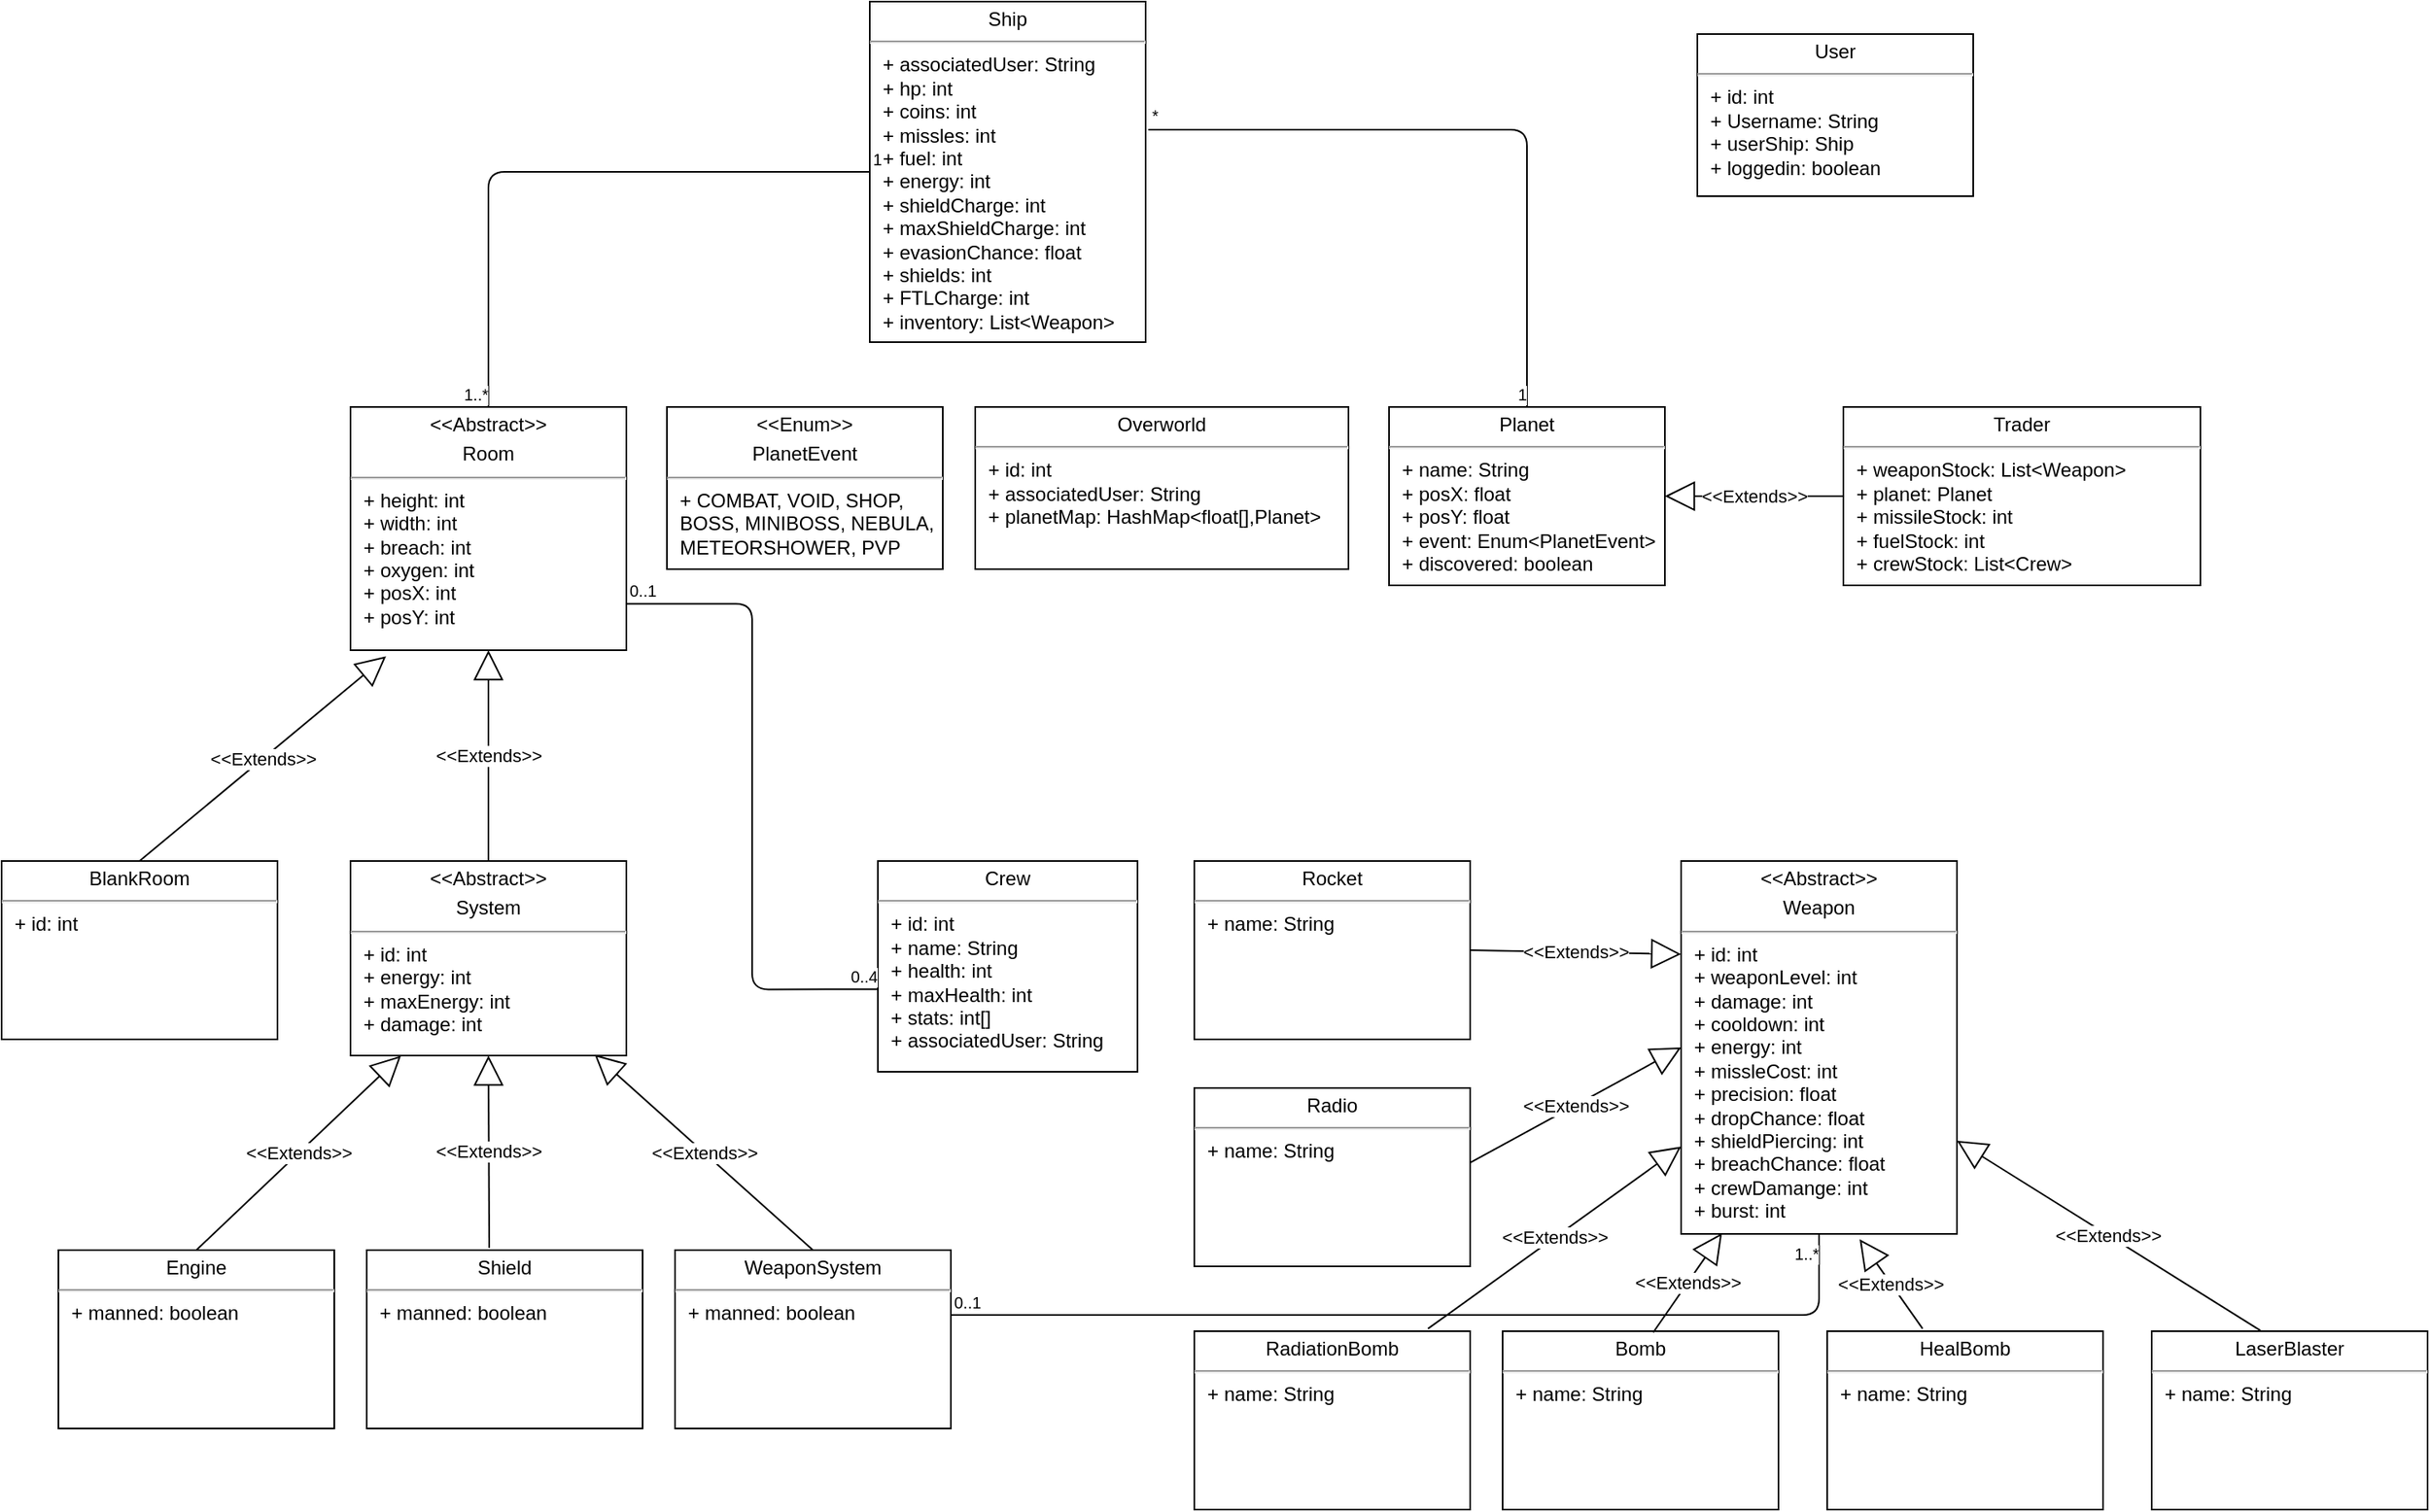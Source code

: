 <mxfile version="13.1.8" type="device"><diagram id="eSud1R6gVXv-HQVYPhv1" name="Page-1"><mxGraphModel dx="2276" dy="3105" grid="1" gridSize="10" guides="1" tooltips="1" connect="1" arrows="1" fold="1" page="1" pageScale="1" pageWidth="850" pageHeight="1100" math="0" shadow="0"><root><mxCell id="0"/><mxCell id="1" parent="0"/><mxCell id="oPgvKqc4XDpMXUAeCxK1-8" value="&lt;p style=&quot;margin: 4px 0px 0px ; text-align: center&quot;&gt;Crew&lt;/p&gt;&lt;hr&gt;&lt;p style=&quot;margin: 0px ; margin-left: 8px&quot;&gt;+ id: int&lt;/p&gt;&lt;p style=&quot;margin: 0px ; margin-left: 8px&quot;&gt;+ name: String&lt;/p&gt;&lt;p style=&quot;margin: 0px ; margin-left: 8px&quot;&gt;+ health: int&lt;/p&gt;&lt;p style=&quot;margin: 0px ; margin-left: 8px&quot;&gt;+ maxHealth: int&lt;/p&gt;&lt;p style=&quot;margin: 0px ; margin-left: 8px&quot;&gt;+ stats: int[]&lt;/p&gt;&lt;p style=&quot;margin: 0px ; margin-left: 8px&quot;&gt;+ associatedUser: String&lt;/p&gt;" style="verticalAlign=top;align=left;overflow=fill;fontSize=12;fontFamily=Helvetica;html=1;" parent="1" vertex="1"><mxGeometry x="345" y="-810" width="160" height="130" as="geometry"/></mxCell><mxCell id="oPgvKqc4XDpMXUAeCxK1-9" value="&lt;p style=&quot;margin: 4px 0px 0px ; text-align: center&quot;&gt;Overworld&lt;/p&gt;&lt;hr&gt;&lt;p style=&quot;margin: 0px ; margin-left: 8px&quot;&gt;+ id: int&lt;/p&gt;&lt;p style=&quot;margin: 0px ; margin-left: 8px&quot;&gt;+ associatedUser: String&lt;/p&gt;&lt;p style=&quot;margin: 0px ; margin-left: 8px&quot;&gt;+ planetMap: HashMap&amp;lt;float[],Planet&amp;gt;&lt;/p&gt;" style="verticalAlign=top;align=left;overflow=fill;fontSize=12;fontFamily=Helvetica;html=1;" parent="1" vertex="1"><mxGeometry x="405" y="-1090" width="230" height="100" as="geometry"/></mxCell><mxCell id="oPgvKqc4XDpMXUAeCxK1-11" value="&lt;p style=&quot;margin: 4px 0px 0px ; text-align: center&quot;&gt;Planet&lt;/p&gt;&lt;hr&gt;&lt;p style=&quot;margin: 0px ; margin-left: 8px&quot;&gt;+ name: String&lt;/p&gt;&lt;p style=&quot;margin: 0px ; margin-left: 8px&quot;&gt;+ posX: float&lt;/p&gt;&lt;p style=&quot;margin: 0px ; margin-left: 8px&quot;&gt;+ posY: float&lt;/p&gt;&lt;p style=&quot;margin: 0px ; margin-left: 8px&quot;&gt;+ event: Enum&amp;lt;PlanetEvent&amp;gt;&lt;/p&gt;&lt;p style=&quot;margin: 0px ; margin-left: 8px&quot;&gt;+ discovered: boolean&lt;/p&gt;&lt;p style=&quot;margin: 0px ; margin-left: 8px&quot;&gt;&lt;br&gt;&lt;/p&gt;" style="verticalAlign=top;align=left;overflow=fill;fontSize=12;fontFamily=Helvetica;html=1;" parent="1" vertex="1"><mxGeometry x="660" y="-1090" width="170" height="110" as="geometry"/></mxCell><mxCell id="oPgvKqc4XDpMXUAeCxK1-12" value="&lt;p style=&quot;margin: 4px 0px 0px ; text-align: center&quot;&gt;&amp;lt;&amp;lt;Enum&amp;gt;&amp;gt;&lt;/p&gt;&lt;p style=&quot;margin: 4px 0px 0px ; text-align: center&quot;&gt;PlanetEvent&lt;/p&gt;&lt;hr&gt;&lt;p style=&quot;margin: 0px ; margin-left: 8px&quot;&gt;+ COMBAT, VOID, SHOP,&lt;/p&gt;&lt;p style=&quot;margin: 0px ; margin-left: 8px&quot;&gt;BOSS, MINIBOSS, NEBULA,&lt;/p&gt;&lt;p style=&quot;margin: 0px ; margin-left: 8px&quot;&gt;METEORSHOWER, PVP&lt;/p&gt;" style="verticalAlign=top;align=left;overflow=fill;fontSize=12;fontFamily=Helvetica;html=1;" parent="1" vertex="1"><mxGeometry x="215" y="-1090" width="170" height="100" as="geometry"/></mxCell><mxCell id="oPgvKqc4XDpMXUAeCxK1-13" value="&lt;p style=&quot;margin: 4px 0px 0px ; text-align: center&quot;&gt;Trader&lt;/p&gt;&lt;hr&gt;&lt;p style=&quot;margin: 0px ; margin-left: 8px&quot;&gt;+ weaponStock: List&amp;lt;Weapon&amp;gt;&lt;/p&gt;&lt;p style=&quot;margin: 0px ; margin-left: 8px&quot;&gt;+ planet: Planet&lt;/p&gt;&lt;p style=&quot;margin: 0px ; margin-left: 8px&quot;&gt;+ missileStock: int&lt;/p&gt;&lt;p style=&quot;margin: 0px ; margin-left: 8px&quot;&gt;+ fuelStock: int&lt;/p&gt;&lt;p style=&quot;margin: 0px ; margin-left: 8px&quot;&gt;+ crewStock: List&amp;lt;Crew&amp;gt;&lt;/p&gt;" style="verticalAlign=top;align=left;overflow=fill;fontSize=12;fontFamily=Helvetica;html=1;" parent="1" vertex="1"><mxGeometry x="940" y="-1090" width="220" height="110" as="geometry"/></mxCell><mxCell id="oPgvKqc4XDpMXUAeCxK1-14" value="&amp;lt;&amp;lt;Extends&amp;gt;&amp;gt;" style="endArrow=block;endSize=16;endFill=0;html=1;exitX=0;exitY=0.5;exitDx=0;exitDy=0;" parent="1" source="oPgvKqc4XDpMXUAeCxK1-13" target="oPgvKqc4XDpMXUAeCxK1-11" edge="1"><mxGeometry width="160" relative="1" as="geometry"><mxPoint x="160" as="sourcePoint"/><mxPoint x="320" as="targetPoint"/></mxGeometry></mxCell><mxCell id="oPgvKqc4XDpMXUAeCxK1-16" value="&lt;p style=&quot;margin: 4px 0px 0px ; text-align: center&quot;&gt;Engine&lt;/p&gt;&lt;hr&gt;&lt;p style=&quot;margin: 0px ; margin-left: 8px&quot;&gt;+ manned: boolean&lt;/p&gt;&lt;p style=&quot;margin: 0px ; margin-left: 8px&quot;&gt;&lt;br&gt;&lt;/p&gt;" style="verticalAlign=top;align=left;overflow=fill;fontSize=12;fontFamily=Helvetica;html=1;" parent="1" vertex="1"><mxGeometry x="-160" y="-570" width="170" height="110" as="geometry"/></mxCell><mxCell id="oPgvKqc4XDpMXUAeCxK1-17" value="&lt;p style=&quot;margin: 4px 0px 0px ; text-align: center&quot;&gt;Shield&lt;/p&gt;&lt;hr&gt;&lt;p style=&quot;margin: 0px ; margin-left: 8px&quot;&gt;+ manned: boolean&lt;/p&gt;&lt;p style=&quot;margin: 0px ; margin-left: 8px&quot;&gt;&lt;br&gt;&lt;/p&gt;" style="verticalAlign=top;align=left;overflow=fill;fontSize=12;fontFamily=Helvetica;html=1;" parent="1" vertex="1"><mxGeometry x="30" y="-570" width="170" height="110" as="geometry"/></mxCell><mxCell id="oPgvKqc4XDpMXUAeCxK1-18" value="&lt;p style=&quot;margin: 4px 0px 0px ; text-align: center&quot;&gt;WeaponSystem&lt;/p&gt;&lt;hr&gt;&lt;p style=&quot;margin: 0px ; margin-left: 8px&quot;&gt;+ manned: boolean&lt;/p&gt;&lt;p style=&quot;margin: 0px ; margin-left: 8px&quot;&gt;&lt;br&gt;&lt;/p&gt;" style="verticalAlign=top;align=left;overflow=fill;fontSize=12;fontFamily=Helvetica;html=1;" parent="1" vertex="1"><mxGeometry x="220" y="-570" width="170" height="110" as="geometry"/></mxCell><mxCell id="oPgvKqc4XDpMXUAeCxK1-19" value="&lt;p style=&quot;margin: 4px 0px 0px ; text-align: center&quot;&gt;&amp;lt;&amp;lt;Abstract&amp;gt;&amp;gt;&lt;/p&gt;&lt;p style=&quot;margin: 4px 0px 0px ; text-align: center&quot;&gt;System&lt;/p&gt;&lt;hr&gt;&lt;p style=&quot;margin: 0px ; margin-left: 8px&quot;&gt;+ id: int&lt;/p&gt;&lt;p style=&quot;margin: 0px ; margin-left: 8px&quot;&gt;+ energy: int&lt;/p&gt;&lt;p style=&quot;margin: 0px ; margin-left: 8px&quot;&gt;+ maxEnergy: int&lt;/p&gt;&lt;p style=&quot;margin: 0px ; margin-left: 8px&quot;&gt;+ damage: int&lt;/p&gt;&lt;p style=&quot;margin: 0px ; margin-left: 8px&quot;&gt;&lt;br&gt;&lt;/p&gt;" style="verticalAlign=top;align=left;overflow=fill;fontSize=12;fontFamily=Helvetica;html=1;" parent="1" vertex="1"><mxGeometry x="20" y="-810" width="170" height="120" as="geometry"/></mxCell><mxCell id="oPgvKqc4XDpMXUAeCxK1-20" value="&amp;lt;&amp;lt;Extends&amp;gt;&amp;gt;" style="endArrow=block;endSize=16;endFill=0;html=1;exitX=0.444;exitY=-0.012;exitDx=0;exitDy=0;exitPerimeter=0;entryX=0.5;entryY=1;entryDx=0;entryDy=0;" parent="1" source="oPgvKqc4XDpMXUAeCxK1-17" target="oPgvKqc4XDpMXUAeCxK1-19" edge="1"><mxGeometry width="160" relative="1" as="geometry"><mxPoint x="90" y="-640" as="sourcePoint"/><mxPoint x="250" y="-640" as="targetPoint"/></mxGeometry></mxCell><mxCell id="oPgvKqc4XDpMXUAeCxK1-21" value="&amp;lt;&amp;lt;Extends&amp;gt;&amp;gt;" style="endArrow=block;endSize=16;endFill=0;html=1;exitX=0.5;exitY=0;exitDx=0;exitDy=0;entryX=0.183;entryY=1.001;entryDx=0;entryDy=0;entryPerimeter=0;" parent="1" source="oPgvKqc4XDpMXUAeCxK1-16" target="oPgvKqc4XDpMXUAeCxK1-19" edge="1"><mxGeometry width="160" relative="1" as="geometry"><mxPoint x="-100" y="-630" as="sourcePoint"/><mxPoint x="60" y="-630" as="targetPoint"/></mxGeometry></mxCell><mxCell id="oPgvKqc4XDpMXUAeCxK1-22" value="&amp;lt;&amp;lt;Extends&amp;gt;&amp;gt;" style="endArrow=block;endSize=16;endFill=0;html=1;exitX=0.5;exitY=0;exitDx=0;exitDy=0;entryX=0.885;entryY=0.995;entryDx=0;entryDy=0;entryPerimeter=0;" parent="1" source="oPgvKqc4XDpMXUAeCxK1-18" target="oPgvKqc4XDpMXUAeCxK1-19" edge="1"><mxGeometry width="160" relative="1" as="geometry"><mxPoint x="300" y="-660" as="sourcePoint"/><mxPoint x="460" y="-660" as="targetPoint"/></mxGeometry></mxCell><mxCell id="oPgvKqc4XDpMXUAeCxK1-23" value="&lt;p style=&quot;margin: 4px 0px 0px ; text-align: center&quot;&gt;&amp;lt;&amp;lt;Abstract&amp;gt;&amp;gt;&lt;/p&gt;&lt;p style=&quot;margin: 4px 0px 0px ; text-align: center&quot;&gt;Room&lt;/p&gt;&lt;hr&gt;&lt;p style=&quot;margin: 0px ; margin-left: 8px&quot;&gt;+ height: int&lt;/p&gt;&lt;p style=&quot;margin: 0px ; margin-left: 8px&quot;&gt;+ width: int&lt;/p&gt;&lt;p style=&quot;margin: 0px ; margin-left: 8px&quot;&gt;+ breach: int&lt;/p&gt;&lt;p style=&quot;margin: 0px ; margin-left: 8px&quot;&gt;+ oxygen: int&lt;/p&gt;&lt;p style=&quot;margin: 0px ; margin-left: 8px&quot;&gt;+ posX: int&lt;/p&gt;&lt;p style=&quot;margin: 0px ; margin-left: 8px&quot;&gt;+ posY: int&lt;/p&gt;" style="verticalAlign=top;align=left;overflow=fill;fontSize=12;fontFamily=Helvetica;html=1;" parent="1" vertex="1"><mxGeometry x="20" y="-1090" width="170" height="150" as="geometry"/></mxCell><mxCell id="oPgvKqc4XDpMXUAeCxK1-24" value="&amp;lt;&amp;lt;Extends&amp;gt;&amp;gt;" style="endArrow=block;endSize=16;endFill=0;html=1;exitX=0.5;exitY=0;exitDx=0;exitDy=0;entryX=0.5;entryY=1;entryDx=0;entryDy=0;" parent="1" source="oPgvKqc4XDpMXUAeCxK1-19" target="oPgvKqc4XDpMXUAeCxK1-23" edge="1"><mxGeometry width="160" relative="1" as="geometry"><mxPoint x="150" y="-880" as="sourcePoint"/><mxPoint x="310" y="-880" as="targetPoint"/></mxGeometry></mxCell><mxCell id="oPgvKqc4XDpMXUAeCxK1-25" value="&lt;p style=&quot;margin: 4px 0px 0px ; text-align: center&quot;&gt;BlankRoom&lt;/p&gt;&lt;hr&gt;&lt;p style=&quot;margin: 0px ; margin-left: 8px&quot;&gt;+ id: int&lt;/p&gt;&lt;p style=&quot;margin: 0px ; margin-left: 8px&quot;&gt;&lt;br&gt;&lt;/p&gt;" style="verticalAlign=top;align=left;overflow=fill;fontSize=12;fontFamily=Helvetica;html=1;" parent="1" vertex="1"><mxGeometry x="-195" y="-810" width="170" height="110" as="geometry"/></mxCell><mxCell id="oPgvKqc4XDpMXUAeCxK1-26" value="&amp;lt;&amp;lt;Extends&amp;gt;&amp;gt;" style="endArrow=block;endSize=16;endFill=0;html=1;entryX=0.129;entryY=1.025;entryDx=0;entryDy=0;entryPerimeter=0;exitX=0.5;exitY=0;exitDx=0;exitDy=0;" parent="1" source="oPgvKqc4XDpMXUAeCxK1-25" target="oPgvKqc4XDpMXUAeCxK1-23" edge="1"><mxGeometry width="160" relative="1" as="geometry"><mxPoint x="-210" y="-890" as="sourcePoint"/><mxPoint x="-50" y="-890" as="targetPoint"/></mxGeometry></mxCell><mxCell id="oPgvKqc4XDpMXUAeCxK1-27" value="" style="endArrow=none;html=1;edgeStyle=orthogonalEdgeStyle;entryX=0;entryY=0.609;entryDx=0;entryDy=0;entryPerimeter=0;exitX=1.002;exitY=0.809;exitDx=0;exitDy=0;exitPerimeter=0;" parent="1" source="oPgvKqc4XDpMXUAeCxK1-23" target="oPgvKqc4XDpMXUAeCxK1-8" edge="1"><mxGeometry relative="1" as="geometry"><mxPoint x="190" y="-720" as="sourcePoint"/><mxPoint x="350" y="-720" as="targetPoint"/></mxGeometry></mxCell><mxCell id="oPgvKqc4XDpMXUAeCxK1-28" value="0..1" style="resizable=0;html=1;align=left;verticalAlign=bottom;labelBackgroundColor=#ffffff;fontSize=10;" parent="oPgvKqc4XDpMXUAeCxK1-27" connectable="0" vertex="1"><mxGeometry x="-1" relative="1" as="geometry"/></mxCell><mxCell id="oPgvKqc4XDpMXUAeCxK1-29" value="0..4" style="resizable=0;html=1;align=right;verticalAlign=bottom;labelBackgroundColor=#ffffff;fontSize=10;" parent="oPgvKqc4XDpMXUAeCxK1-27" connectable="0" vertex="1"><mxGeometry x="1" relative="1" as="geometry"/></mxCell><mxCell id="oPgvKqc4XDpMXUAeCxK1-30" value="&lt;p style=&quot;margin: 4px 0px 0px ; text-align: center&quot;&gt;&amp;lt;&amp;lt;Abstract&amp;gt;&amp;gt;&lt;/p&gt;&lt;p style=&quot;margin: 4px 0px 0px ; text-align: center&quot;&gt;Weapon&lt;/p&gt;&lt;hr&gt;&lt;p style=&quot;margin: 0px ; margin-left: 8px&quot;&gt;+ id: int&lt;/p&gt;&lt;p style=&quot;margin: 0px ; margin-left: 8px&quot;&gt;+ weaponLevel: int&lt;/p&gt;&lt;p style=&quot;margin: 0px ; margin-left: 8px&quot;&gt;+ damage: int&lt;/p&gt;&lt;p style=&quot;margin: 0px ; margin-left: 8px&quot;&gt;+ cooldown: int&lt;/p&gt;&lt;p style=&quot;margin: 0px ; margin-left: 8px&quot;&gt;+ energy: int&lt;/p&gt;&lt;p style=&quot;margin: 0px ; margin-left: 8px&quot;&gt;+ missleCost: int&lt;/p&gt;&lt;p style=&quot;margin: 0px ; margin-left: 8px&quot;&gt;+ precision: float&lt;/p&gt;&lt;p style=&quot;margin: 0px ; margin-left: 8px&quot;&gt;+ dropChance: float&lt;/p&gt;&lt;p style=&quot;margin: 0px ; margin-left: 8px&quot;&gt;+ shieldPiercing: int&lt;/p&gt;&lt;p style=&quot;margin: 0px ; margin-left: 8px&quot;&gt;+ breachChance: float&lt;/p&gt;&lt;p style=&quot;margin: 0px ; margin-left: 8px&quot;&gt;+ crewDamange: int&lt;/p&gt;&lt;p style=&quot;margin: 0px ; margin-left: 8px&quot;&gt;+ burst: int&lt;/p&gt;" style="verticalAlign=top;align=left;overflow=fill;fontSize=12;fontFamily=Helvetica;html=1;" parent="1" vertex="1"><mxGeometry x="840" y="-810" width="170" height="230" as="geometry"/></mxCell><mxCell id="oPgvKqc4XDpMXUAeCxK1-31" value="&lt;p style=&quot;margin: 4px 0px 0px ; text-align: center&quot;&gt;Bomb&lt;/p&gt;&lt;hr&gt;&lt;p style=&quot;margin: 0px ; margin-left: 8px&quot;&gt;+ name: String&lt;/p&gt;&lt;p style=&quot;margin: 0px ; margin-left: 8px&quot;&gt;&lt;br&gt;&lt;/p&gt;" style="verticalAlign=top;align=left;overflow=fill;fontSize=12;fontFamily=Helvetica;html=1;" parent="1" vertex="1"><mxGeometry x="730" y="-520" width="170" height="110" as="geometry"/></mxCell><mxCell id="oPgvKqc4XDpMXUAeCxK1-32" value="&lt;p style=&quot;margin: 4px 0px 0px ; text-align: center&quot;&gt;HealBomb&lt;/p&gt;&lt;hr&gt;&lt;p style=&quot;margin: 0px ; margin-left: 8px&quot;&gt;+ name: String&lt;/p&gt;&lt;p style=&quot;margin: 0px ; margin-left: 8px&quot;&gt;&lt;br&gt;&lt;/p&gt;" style="verticalAlign=top;align=left;overflow=fill;fontSize=12;fontFamily=Helvetica;html=1;" parent="1" vertex="1"><mxGeometry x="930" y="-520" width="170" height="110" as="geometry"/></mxCell><mxCell id="oPgvKqc4XDpMXUAeCxK1-33" value="&lt;p style=&quot;margin: 4px 0px 0px ; text-align: center&quot;&gt;LaserBlaster&lt;/p&gt;&lt;hr&gt;&lt;p style=&quot;margin: 0px ; margin-left: 8px&quot;&gt;+ name: String&lt;/p&gt;&lt;p style=&quot;margin: 0px ; margin-left: 8px&quot;&gt;&lt;br&gt;&lt;/p&gt;" style="verticalAlign=top;align=left;overflow=fill;fontSize=12;fontFamily=Helvetica;html=1;" parent="1" vertex="1"><mxGeometry x="1130" y="-520" width="170" height="110" as="geometry"/></mxCell><mxCell id="oPgvKqc4XDpMXUAeCxK1-34" value="&lt;p style=&quot;margin: 4px 0px 0px ; text-align: center&quot;&gt;RadiationBomb&lt;/p&gt;&lt;hr&gt;&lt;p style=&quot;margin: 0px ; margin-left: 8px&quot;&gt;+ name: String&lt;/p&gt;&lt;p style=&quot;margin: 0px ; margin-left: 8px&quot;&gt;&lt;br&gt;&lt;/p&gt;" style="verticalAlign=top;align=left;overflow=fill;fontSize=12;fontFamily=Helvetica;html=1;" parent="1" vertex="1"><mxGeometry x="540" y="-520" width="170" height="110" as="geometry"/></mxCell><mxCell id="oPgvKqc4XDpMXUAeCxK1-35" value="&lt;p style=&quot;margin: 4px 0px 0px ; text-align: center&quot;&gt;Radio&lt;/p&gt;&lt;hr&gt;&lt;p style=&quot;margin: 0px ; margin-left: 8px&quot;&gt;+ name: String&lt;/p&gt;&lt;p style=&quot;margin: 0px ; margin-left: 8px&quot;&gt;&lt;br&gt;&lt;/p&gt;" style="verticalAlign=top;align=left;overflow=fill;fontSize=12;fontFamily=Helvetica;html=1;" parent="1" vertex="1"><mxGeometry x="540" y="-670" width="170" height="110" as="geometry"/></mxCell><mxCell id="oPgvKqc4XDpMXUAeCxK1-36" value="&lt;p style=&quot;margin: 4px 0px 0px ; text-align: center&quot;&gt;Rocket&lt;/p&gt;&lt;hr&gt;&lt;p style=&quot;margin: 0px ; margin-left: 8px&quot;&gt;+ name: String&lt;/p&gt;&lt;p style=&quot;margin: 0px ; margin-left: 8px&quot;&gt;&lt;br&gt;&lt;/p&gt;" style="verticalAlign=top;align=left;overflow=fill;fontSize=12;fontFamily=Helvetica;html=1;" parent="1" vertex="1"><mxGeometry x="540" y="-810" width="170" height="110" as="geometry"/></mxCell><mxCell id="oPgvKqc4XDpMXUAeCxK1-37" value="&amp;lt;&amp;lt;Extends&amp;gt;&amp;gt;" style="endArrow=block;endSize=16;endFill=0;html=1;entryX=0;entryY=0.25;entryDx=0;entryDy=0;exitX=1;exitY=0.5;exitDx=0;exitDy=0;" parent="1" source="oPgvKqc4XDpMXUAeCxK1-36" target="oPgvKqc4XDpMXUAeCxK1-30" edge="1"><mxGeometry width="160" relative="1" as="geometry"><mxPoint x="739.03" y="-720" as="sourcePoint"/><mxPoint x="890.96" y="-846.25" as="targetPoint"/></mxGeometry></mxCell><mxCell id="oPgvKqc4XDpMXUAeCxK1-38" value="&amp;lt;&amp;lt;Extends&amp;gt;&amp;gt;" style="endArrow=block;endSize=16;endFill=0;html=1;entryX=0;entryY=0.5;entryDx=0;entryDy=0;exitX=1;exitY=0.419;exitDx=0;exitDy=0;exitPerimeter=0;" parent="1" source="oPgvKqc4XDpMXUAeCxK1-35" target="oPgvKqc4XDpMXUAeCxK1-30" edge="1"><mxGeometry width="160" relative="1" as="geometry"><mxPoint x="740.0" y="-642.5" as="sourcePoint"/><mxPoint x="870.0" y="-640" as="targetPoint"/></mxGeometry></mxCell><mxCell id="oPgvKqc4XDpMXUAeCxK1-39" value="&amp;lt;&amp;lt;Extends&amp;gt;&amp;gt;" style="endArrow=block;endSize=16;endFill=0;html=1;exitX=0.847;exitY=-0.014;exitDx=0;exitDy=0;exitPerimeter=0;" parent="1" source="oPgvKqc4XDpMXUAeCxK1-34" target="oPgvKqc4XDpMXUAeCxK1-30" edge="1"><mxGeometry width="160" relative="1" as="geometry"><mxPoint x="730.0" y="-735" as="sourcePoint"/><mxPoint x="920" y="-550" as="targetPoint"/></mxGeometry></mxCell><mxCell id="oPgvKqc4XDpMXUAeCxK1-40" value="&amp;lt;&amp;lt;Extends&amp;gt;&amp;gt;" style="endArrow=block;endSize=16;endFill=0;html=1;entryX=0.148;entryY=0.998;entryDx=0;entryDy=0;exitX=0.546;exitY=0.007;exitDx=0;exitDy=0;exitPerimeter=0;entryPerimeter=0;" parent="1" source="oPgvKqc4XDpMXUAeCxK1-31" target="oPgvKqc4XDpMXUAeCxK1-30" edge="1"><mxGeometry width="160" relative="1" as="geometry"><mxPoint x="740.0" y="-725" as="sourcePoint"/><mxPoint x="870.0" y="-722.5" as="targetPoint"/></mxGeometry></mxCell><mxCell id="oPgvKqc4XDpMXUAeCxK1-41" value="&amp;lt;&amp;lt;Extends&amp;gt;&amp;gt;" style="endArrow=block;endSize=16;endFill=0;html=1;entryX=0.647;entryY=1.014;entryDx=0;entryDy=0;exitX=0.346;exitY=-0.014;exitDx=0;exitDy=0;exitPerimeter=0;entryPerimeter=0;" parent="1" source="oPgvKqc4XDpMXUAeCxK1-32" target="oPgvKqc4XDpMXUAeCxK1-30" edge="1"><mxGeometry width="160" relative="1" as="geometry"><mxPoint x="750.0" y="-715" as="sourcePoint"/><mxPoint x="880.0" y="-712.5" as="targetPoint"/></mxGeometry></mxCell><mxCell id="oPgvKqc4XDpMXUAeCxK1-42" value="&amp;lt;&amp;lt;Extends&amp;gt;&amp;gt;" style="endArrow=block;endSize=16;endFill=0;html=1;entryX=1;entryY=0.75;entryDx=0;entryDy=0;exitX=0.394;exitY=-0.004;exitDx=0;exitDy=0;exitPerimeter=0;" parent="1" source="oPgvKqc4XDpMXUAeCxK1-33" target="oPgvKqc4XDpMXUAeCxK1-30" edge="1"><mxGeometry width="160" relative="1" as="geometry"><mxPoint x="760.0" y="-705" as="sourcePoint"/><mxPoint x="890.0" y="-702.5" as="targetPoint"/></mxGeometry></mxCell><mxCell id="oPgvKqc4XDpMXUAeCxK1-43" value="&lt;p style=&quot;margin: 4px 0px 0px ; text-align: center&quot;&gt;Ship&lt;/p&gt;&lt;hr&gt;&lt;p style=&quot;margin: 0px ; margin-left: 8px&quot;&gt;+ associatedUser: String&lt;/p&gt;&lt;p style=&quot;margin: 0px ; margin-left: 8px&quot;&gt;+ hp: int&lt;/p&gt;&lt;p style=&quot;margin: 0px ; margin-left: 8px&quot;&gt;+ coins: int&lt;/p&gt;&lt;p style=&quot;margin: 0px ; margin-left: 8px&quot;&gt;+ missles: int&lt;/p&gt;&lt;p style=&quot;margin: 0px ; margin-left: 8px&quot;&gt;+ fuel: int&lt;/p&gt;&lt;p style=&quot;margin: 0px ; margin-left: 8px&quot;&gt;+ energy: int&lt;/p&gt;&lt;p style=&quot;margin: 0px ; margin-left: 8px&quot;&gt;+ shieldCharge: int&lt;/p&gt;&lt;p style=&quot;margin: 0px ; margin-left: 8px&quot;&gt;+ maxShieldCharge: int&lt;/p&gt;&lt;p style=&quot;margin: 0px ; margin-left: 8px&quot;&gt;+ evasionChance: float&lt;/p&gt;&lt;p style=&quot;margin: 0px ; margin-left: 8px&quot;&gt;+ shields: int&lt;/p&gt;&lt;p style=&quot;margin: 0px ; margin-left: 8px&quot;&gt;+ FTLCharge: int&lt;/p&gt;&lt;p style=&quot;margin: 0px ; margin-left: 8px&quot;&gt;+ inventory: List&amp;lt;Weapon&amp;gt;&lt;/p&gt;&lt;p style=&quot;margin: 0px ; margin-left: 8px&quot;&gt;&lt;br&gt;&lt;/p&gt;" style="verticalAlign=top;align=left;overflow=fill;fontSize=12;fontFamily=Helvetica;html=1;" parent="1" vertex="1"><mxGeometry x="340" y="-1340" width="170" height="210" as="geometry"/></mxCell><mxCell id="oPgvKqc4XDpMXUAeCxK1-44" value="" style="endArrow=none;html=1;edgeStyle=orthogonalEdgeStyle;exitX=1.01;exitY=0.376;exitDx=0;exitDy=0;exitPerimeter=0;entryX=0.5;entryY=0;entryDx=0;entryDy=0;" parent="1" source="oPgvKqc4XDpMXUAeCxK1-43" target="oPgvKqc4XDpMXUAeCxK1-11" edge="1"><mxGeometry relative="1" as="geometry"><mxPoint x="690" y="-1380" as="sourcePoint"/><mxPoint x="850" y="-1380" as="targetPoint"/></mxGeometry></mxCell><mxCell id="oPgvKqc4XDpMXUAeCxK1-45" value="*" style="resizable=0;html=1;align=left;verticalAlign=bottom;labelBackgroundColor=#ffffff;fontSize=10;" parent="oPgvKqc4XDpMXUAeCxK1-44" connectable="0" vertex="1"><mxGeometry x="-1" relative="1" as="geometry"/></mxCell><mxCell id="oPgvKqc4XDpMXUAeCxK1-46" value="1" style="resizable=0;html=1;align=right;verticalAlign=bottom;labelBackgroundColor=#ffffff;fontSize=10;" parent="oPgvKqc4XDpMXUAeCxK1-44" connectable="0" vertex="1"><mxGeometry x="1" relative="1" as="geometry"/></mxCell><mxCell id="oPgvKqc4XDpMXUAeCxK1-47" value="" style="endArrow=none;html=1;edgeStyle=orthogonalEdgeStyle;exitX=1;exitY=0.364;exitDx=0;exitDy=0;entryX=0.5;entryY=1;entryDx=0;entryDy=0;exitPerimeter=0;" parent="1" source="oPgvKqc4XDpMXUAeCxK1-18" target="oPgvKqc4XDpMXUAeCxK1-30" edge="1"><mxGeometry relative="1" as="geometry"><mxPoint x="531.7" y="-1451.04" as="sourcePoint"/><mxPoint x="755.0" y="-1080" as="targetPoint"/><Array as="points"><mxPoint x="925" y="-530"/></Array></mxGeometry></mxCell><mxCell id="oPgvKqc4XDpMXUAeCxK1-48" value="0..1" style="resizable=0;html=1;align=left;verticalAlign=bottom;labelBackgroundColor=#ffffff;fontSize=10;" parent="oPgvKqc4XDpMXUAeCxK1-47" connectable="0" vertex="1"><mxGeometry x="-1" relative="1" as="geometry"/></mxCell><mxCell id="oPgvKqc4XDpMXUAeCxK1-49" value="1..*" style="resizable=0;html=1;align=right;verticalAlign=bottom;labelBackgroundColor=#ffffff;fontSize=10;" parent="oPgvKqc4XDpMXUAeCxK1-47" connectable="0" vertex="1"><mxGeometry x="1" relative="1" as="geometry"><mxPoint y="20.02" as="offset"/></mxGeometry></mxCell><mxCell id="oPgvKqc4XDpMXUAeCxK1-50" value="" style="endArrow=none;html=1;edgeStyle=orthogonalEdgeStyle;" parent="1" source="oPgvKqc4XDpMXUAeCxK1-43" target="oPgvKqc4XDpMXUAeCxK1-23" edge="1"><mxGeometry relative="1" as="geometry"><mxPoint x="-260.0" y="-1503.35" as="sourcePoint"/><mxPoint x="164.21" y="-810.0" as="targetPoint"/></mxGeometry></mxCell><mxCell id="oPgvKqc4XDpMXUAeCxK1-51" value="1" style="resizable=0;html=1;align=left;verticalAlign=bottom;labelBackgroundColor=#ffffff;fontSize=10;" parent="oPgvKqc4XDpMXUAeCxK1-50" connectable="0" vertex="1"><mxGeometry x="-1" relative="1" as="geometry"/></mxCell><mxCell id="oPgvKqc4XDpMXUAeCxK1-52" value="1..*" style="resizable=0;html=1;align=right;verticalAlign=bottom;labelBackgroundColor=#ffffff;fontSize=10;" parent="oPgvKqc4XDpMXUAeCxK1-50" connectable="0" vertex="1"><mxGeometry x="1" relative="1" as="geometry"/></mxCell><mxCell id="xsS-WDOEkV5UaWJEHYZL-1" value="&lt;p style=&quot;margin: 4px 0px 0px ; text-align: center&quot;&gt;User&lt;/p&gt;&lt;hr&gt;&lt;p style=&quot;margin: 0px ; margin-left: 8px&quot;&gt;+ id: int&lt;/p&gt;&lt;p style=&quot;margin: 0px ; margin-left: 8px&quot;&gt;+ Username: String&lt;/p&gt;&lt;p style=&quot;margin: 0px ; margin-left: 8px&quot;&gt;+ userShip: Ship&lt;/p&gt;&lt;p style=&quot;margin: 0px ; margin-left: 8px&quot;&gt;+ loggedin: boolean&lt;/p&gt;" style="verticalAlign=top;align=left;overflow=fill;fontSize=12;fontFamily=Helvetica;html=1;" parent="1" vertex="1"><mxGeometry x="850" y="-1320" width="170" height="100" as="geometry"/></mxCell></root></mxGraphModel></diagram></mxfile>